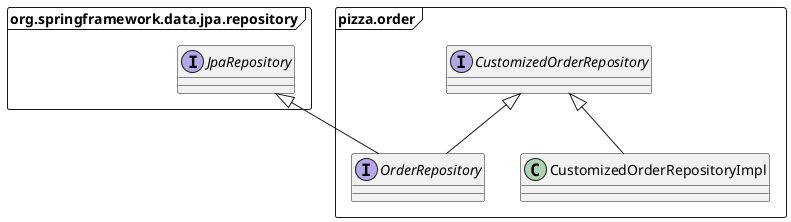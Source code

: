 @startuml
'https://plantuml.com/class-diagram
set namespaceSeparator ::

package "org.springframework.data.jpa.repository" <<Frame>> {
    interface JpaRepository {
    }
}

package "pizza.order" <<Frame>> {

    interface CustomizedOrderRepository {
    }
    class CustomizedOrderRepositoryImpl {
    }
    interface OrderRepository {
    }

    OrderRepository -up-|> JpaRepository
    OrderRepository -up-|> CustomizedOrderRepository
    CustomizedOrderRepositoryImpl -up-|> CustomizedOrderRepository
}


@enduml